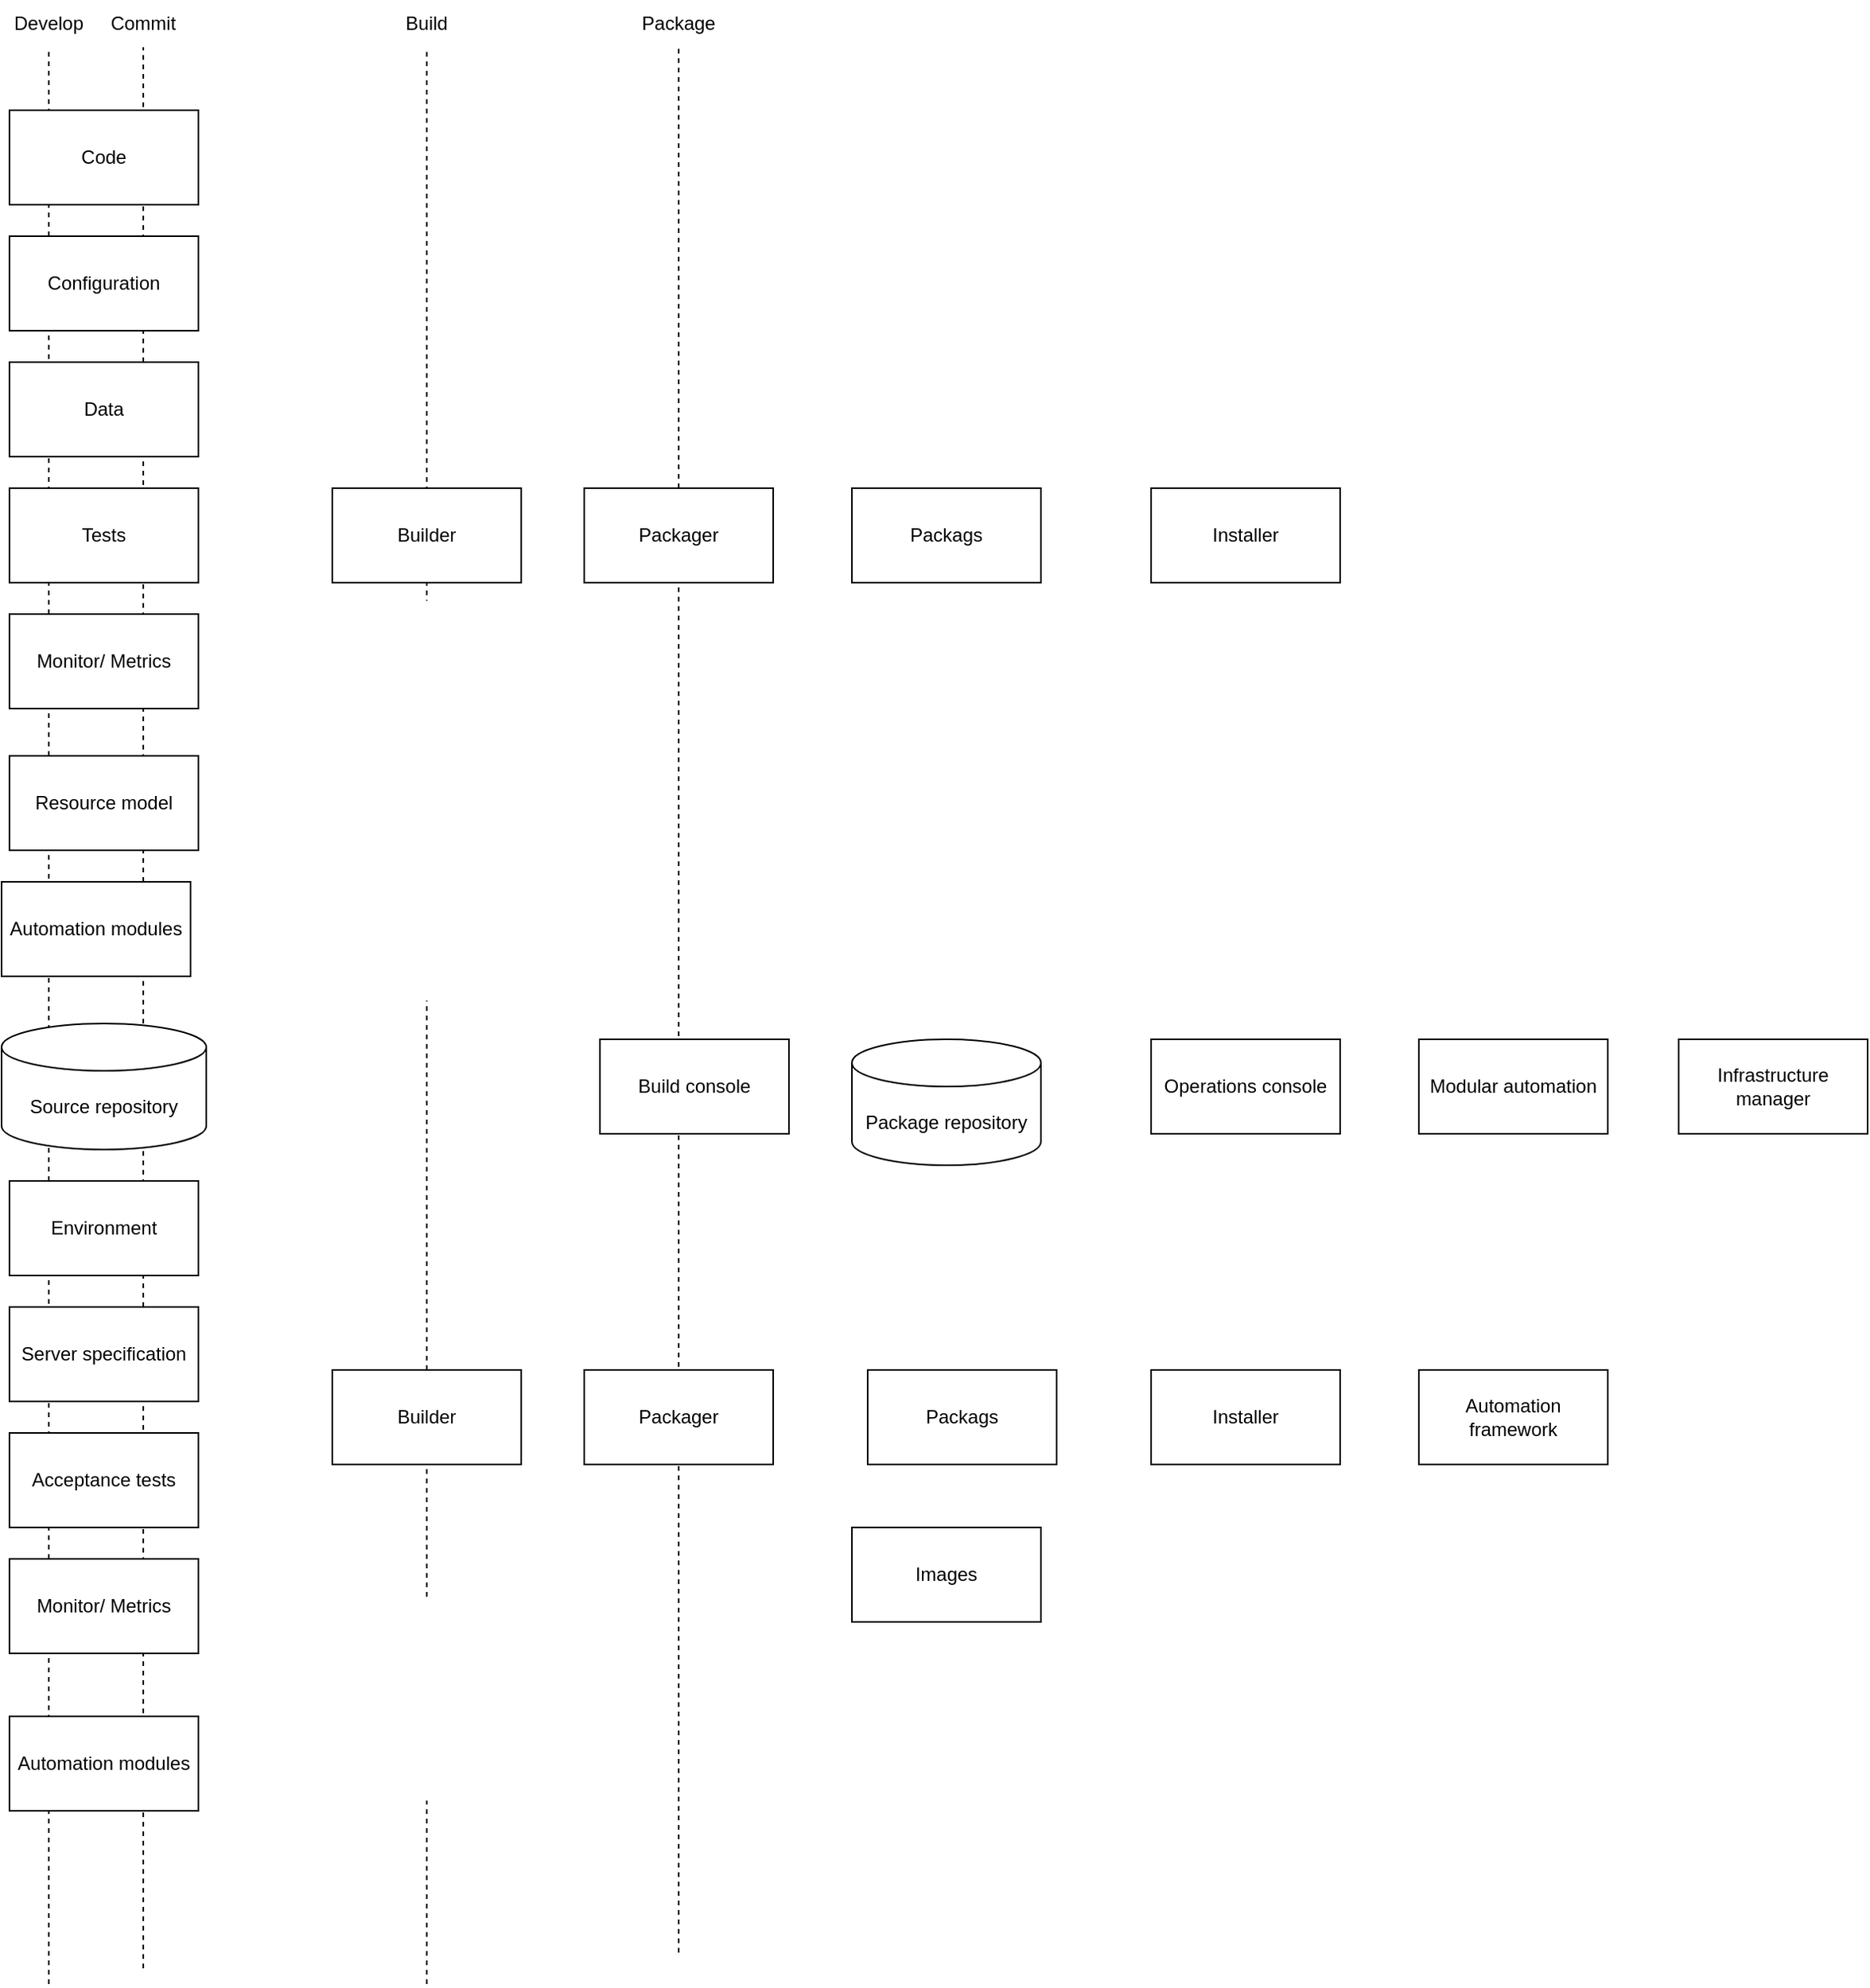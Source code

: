 <mxfile version="22.1.11" type="github">
  <diagram name="Page-1" id="XKhO27Z5a87tstUSnC-k">
    <mxGraphModel dx="3176" dy="1784" grid="1" gridSize="10" guides="1" tooltips="1" connect="1" arrows="1" fold="1" page="1" pageScale="1" pageWidth="850" pageHeight="1100" math="0" shadow="0">
      <root>
        <mxCell id="0" />
        <mxCell id="1" parent="0" />
        <mxCell id="qBRlWkbhJnVvSvsvcBG5-60" value="" style="endArrow=none;dashed=1;html=1;rounded=0;entryX=0.5;entryY=1;entryDx=0;entryDy=0;" edge="1" parent="1" target="qBRlWkbhJnVvSvsvcBG5-59">
          <mxGeometry width="50" height="50" relative="1" as="geometry">
            <mxPoint x="580" y="1280" as="sourcePoint" />
            <mxPoint x="210" y="100" as="targetPoint" />
          </mxGeometry>
        </mxCell>
        <mxCell id="qBRlWkbhJnVvSvsvcBG5-58" value="" style="endArrow=none;dashed=1;html=1;rounded=0;entryX=0.5;entryY=1;entryDx=0;entryDy=0;" edge="1" parent="1" target="qBRlWkbhJnVvSvsvcBG5-52">
          <mxGeometry width="50" height="50" relative="1" as="geometry">
            <mxPoint x="420" y="1300" as="sourcePoint" />
            <mxPoint x="200" y="90" as="targetPoint" />
          </mxGeometry>
        </mxCell>
        <mxCell id="qBRlWkbhJnVvSvsvcBG5-51" value="" style="endArrow=none;dashed=1;html=1;rounded=0;entryX=0.5;entryY=1;entryDx=0;entryDy=0;" edge="1" parent="1" target="qBRlWkbhJnVvSvsvcBG5-12">
          <mxGeometry width="50" height="50" relative="1" as="geometry">
            <mxPoint x="240" y="1290" as="sourcePoint" />
            <mxPoint x="190" y="80" as="targetPoint" />
          </mxGeometry>
        </mxCell>
        <mxCell id="qBRlWkbhJnVvSvsvcBG5-50" value="" style="endArrow=none;dashed=1;html=1;rounded=0;entryX=0.5;entryY=1;entryDx=0;entryDy=0;" edge="1" parent="1" target="qBRlWkbhJnVvSvsvcBG5-13">
          <mxGeometry width="50" height="50" relative="1" as="geometry">
            <mxPoint x="180" y="1300" as="sourcePoint" />
            <mxPoint x="530" y="490" as="targetPoint" />
          </mxGeometry>
        </mxCell>
        <mxCell id="qBRlWkbhJnVvSvsvcBG5-1" value="Code" style="rounded=0;whiteSpace=wrap;html=1;" vertex="1" parent="1">
          <mxGeometry x="155" y="110" width="120" height="60" as="geometry" />
        </mxCell>
        <mxCell id="qBRlWkbhJnVvSvsvcBG5-3" value="Data" style="rounded=0;whiteSpace=wrap;html=1;" vertex="1" parent="1">
          <mxGeometry x="155" y="270" width="120" height="60" as="geometry" />
        </mxCell>
        <mxCell id="qBRlWkbhJnVvSvsvcBG5-5" value="Resource model" style="rounded=0;whiteSpace=wrap;html=1;" vertex="1" parent="1">
          <mxGeometry x="155" y="520" width="120" height="60" as="geometry" />
        </mxCell>
        <mxCell id="qBRlWkbhJnVvSvsvcBG5-7" value="Source repository" style="shape=cylinder3;whiteSpace=wrap;html=1;boundedLbl=1;backgroundOutline=1;size=15;" vertex="1" parent="1">
          <mxGeometry x="150" y="690" width="130" height="80" as="geometry" />
        </mxCell>
        <mxCell id="qBRlWkbhJnVvSvsvcBG5-8" value="Environment" style="rounded=0;whiteSpace=wrap;html=1;" vertex="1" parent="1">
          <mxGeometry x="155" y="790" width="120" height="60" as="geometry" />
        </mxCell>
        <mxCell id="qBRlWkbhJnVvSvsvcBG5-9" value="Server specification" style="rounded=0;whiteSpace=wrap;html=1;" vertex="1" parent="1">
          <mxGeometry x="155" y="870" width="120" height="60" as="geometry" />
        </mxCell>
        <mxCell id="qBRlWkbhJnVvSvsvcBG5-10" value="Acceptance tests" style="rounded=0;whiteSpace=wrap;html=1;" vertex="1" parent="1">
          <mxGeometry x="155" y="950" width="120" height="60" as="geometry" />
        </mxCell>
        <mxCell id="qBRlWkbhJnVvSvsvcBG5-11" value="Automation modules" style="rounded=0;whiteSpace=wrap;html=1;" vertex="1" parent="1">
          <mxGeometry x="155" y="1130" width="120" height="60" as="geometry" />
        </mxCell>
        <mxCell id="qBRlWkbhJnVvSvsvcBG5-12" value="Commit" style="text;html=1;strokeColor=none;fillColor=none;align=center;verticalAlign=middle;whiteSpace=wrap;rounded=0;" vertex="1" parent="1">
          <mxGeometry x="210" y="40" width="60" height="30" as="geometry" />
        </mxCell>
        <mxCell id="qBRlWkbhJnVvSvsvcBG5-13" value="Develop" style="text;html=1;strokeColor=none;fillColor=none;align=center;verticalAlign=middle;whiteSpace=wrap;rounded=0;" vertex="1" parent="1">
          <mxGeometry x="150" y="40" width="60" height="30" as="geometry" />
        </mxCell>
        <mxCell id="qBRlWkbhJnVvSvsvcBG5-2" value="Configuration" style="rounded=0;whiteSpace=wrap;html=1;" vertex="1" parent="1">
          <mxGeometry x="155" y="190" width="120" height="60" as="geometry" />
        </mxCell>
        <mxCell id="qBRlWkbhJnVvSvsvcBG5-25" value="Tests" style="rounded=0;whiteSpace=wrap;html=1;" vertex="1" parent="1">
          <mxGeometry x="155" y="350" width="120" height="60" as="geometry" />
        </mxCell>
        <mxCell id="qBRlWkbhJnVvSvsvcBG5-4" value="Monitor/ Metrics" style="rounded=0;whiteSpace=wrap;html=1;" vertex="1" parent="1">
          <mxGeometry x="155" y="430" width="120" height="60" as="geometry" />
        </mxCell>
        <mxCell id="qBRlWkbhJnVvSvsvcBG5-6" value="Automation modules" style="rounded=0;whiteSpace=wrap;html=1;" vertex="1" parent="1">
          <mxGeometry x="150" y="600" width="120" height="60" as="geometry" />
        </mxCell>
        <mxCell id="qBRlWkbhJnVvSvsvcBG5-31" value="Builder" style="rounded=0;whiteSpace=wrap;html=1;" vertex="1" parent="1">
          <mxGeometry x="360" y="350" width="120" height="60" as="geometry" />
        </mxCell>
        <mxCell id="qBRlWkbhJnVvSvsvcBG5-32" value="Packager" style="rounded=0;whiteSpace=wrap;html=1;" vertex="1" parent="1">
          <mxGeometry x="520" y="350" width="120" height="60" as="geometry" />
        </mxCell>
        <mxCell id="qBRlWkbhJnVvSvsvcBG5-33" value="Builder" style="rounded=0;whiteSpace=wrap;html=1;" vertex="1" parent="1">
          <mxGeometry x="360" y="910" width="120" height="60" as="geometry" />
        </mxCell>
        <mxCell id="qBRlWkbhJnVvSvsvcBG5-34" value="Packager" style="rounded=0;whiteSpace=wrap;html=1;" vertex="1" parent="1">
          <mxGeometry x="520" y="910" width="120" height="60" as="geometry" />
        </mxCell>
        <mxCell id="qBRlWkbhJnVvSvsvcBG5-35" value="Packags" style="rounded=0;whiteSpace=wrap;html=1;" vertex="1" parent="1">
          <mxGeometry x="690" y="350" width="120" height="60" as="geometry" />
        </mxCell>
        <mxCell id="qBRlWkbhJnVvSvsvcBG5-36" value="Package repository" style="shape=cylinder3;whiteSpace=wrap;html=1;boundedLbl=1;backgroundOutline=1;size=15;" vertex="1" parent="1">
          <mxGeometry x="690" y="700" width="120" height="80" as="geometry" />
        </mxCell>
        <mxCell id="qBRlWkbhJnVvSvsvcBG5-37" value="Build console" style="rounded=0;whiteSpace=wrap;html=1;" vertex="1" parent="1">
          <mxGeometry x="530" y="700" width="120" height="60" as="geometry" />
        </mxCell>
        <mxCell id="qBRlWkbhJnVvSvsvcBG5-38" value="Packags" style="rounded=0;whiteSpace=wrap;html=1;" vertex="1" parent="1">
          <mxGeometry x="700" y="910" width="120" height="60" as="geometry" />
        </mxCell>
        <mxCell id="qBRlWkbhJnVvSvsvcBG5-39" value="Images" style="rounded=0;whiteSpace=wrap;html=1;" vertex="1" parent="1">
          <mxGeometry x="690" y="1010" width="120" height="60" as="geometry" />
        </mxCell>
        <mxCell id="qBRlWkbhJnVvSvsvcBG5-40" value="Monitor/ Metrics" style="rounded=0;whiteSpace=wrap;html=1;" vertex="1" parent="1">
          <mxGeometry x="155" y="1030" width="120" height="60" as="geometry" />
        </mxCell>
        <mxCell id="qBRlWkbhJnVvSvsvcBG5-43" value="Installer" style="rounded=0;whiteSpace=wrap;html=1;" vertex="1" parent="1">
          <mxGeometry x="880" y="350" width="120" height="60" as="geometry" />
        </mxCell>
        <mxCell id="qBRlWkbhJnVvSvsvcBG5-44" value="Operations console" style="rounded=0;whiteSpace=wrap;html=1;" vertex="1" parent="1">
          <mxGeometry x="880" y="700" width="120" height="60" as="geometry" />
        </mxCell>
        <mxCell id="qBRlWkbhJnVvSvsvcBG5-45" value="Installer" style="rounded=0;whiteSpace=wrap;html=1;" vertex="1" parent="1">
          <mxGeometry x="880" y="910" width="120" height="60" as="geometry" />
        </mxCell>
        <mxCell id="qBRlWkbhJnVvSvsvcBG5-46" value="Modular automation" style="rounded=0;whiteSpace=wrap;html=1;" vertex="1" parent="1">
          <mxGeometry x="1050" y="700" width="120" height="60" as="geometry" />
        </mxCell>
        <mxCell id="qBRlWkbhJnVvSvsvcBG5-47" value="Infrastructure manager" style="rounded=0;whiteSpace=wrap;html=1;" vertex="1" parent="1">
          <mxGeometry x="1215" y="700" width="120" height="60" as="geometry" />
        </mxCell>
        <mxCell id="qBRlWkbhJnVvSvsvcBG5-49" value="Automation framework" style="rounded=0;whiteSpace=wrap;html=1;" vertex="1" parent="1">
          <mxGeometry x="1050" y="910" width="120" height="60" as="geometry" />
        </mxCell>
        <mxCell id="qBRlWkbhJnVvSvsvcBG5-52" value="Build" style="text;html=1;strokeColor=none;fillColor=none;align=center;verticalAlign=middle;whiteSpace=wrap;rounded=0;" vertex="1" parent="1">
          <mxGeometry x="390" y="40" width="60" height="30" as="geometry" />
        </mxCell>
        <mxCell id="qBRlWkbhJnVvSvsvcBG5-59" value="Package" style="text;html=1;strokeColor=none;fillColor=none;align=center;verticalAlign=middle;whiteSpace=wrap;rounded=0;" vertex="1" parent="1">
          <mxGeometry x="550" y="40" width="60" height="30" as="geometry" />
        </mxCell>
      </root>
    </mxGraphModel>
  </diagram>
</mxfile>
